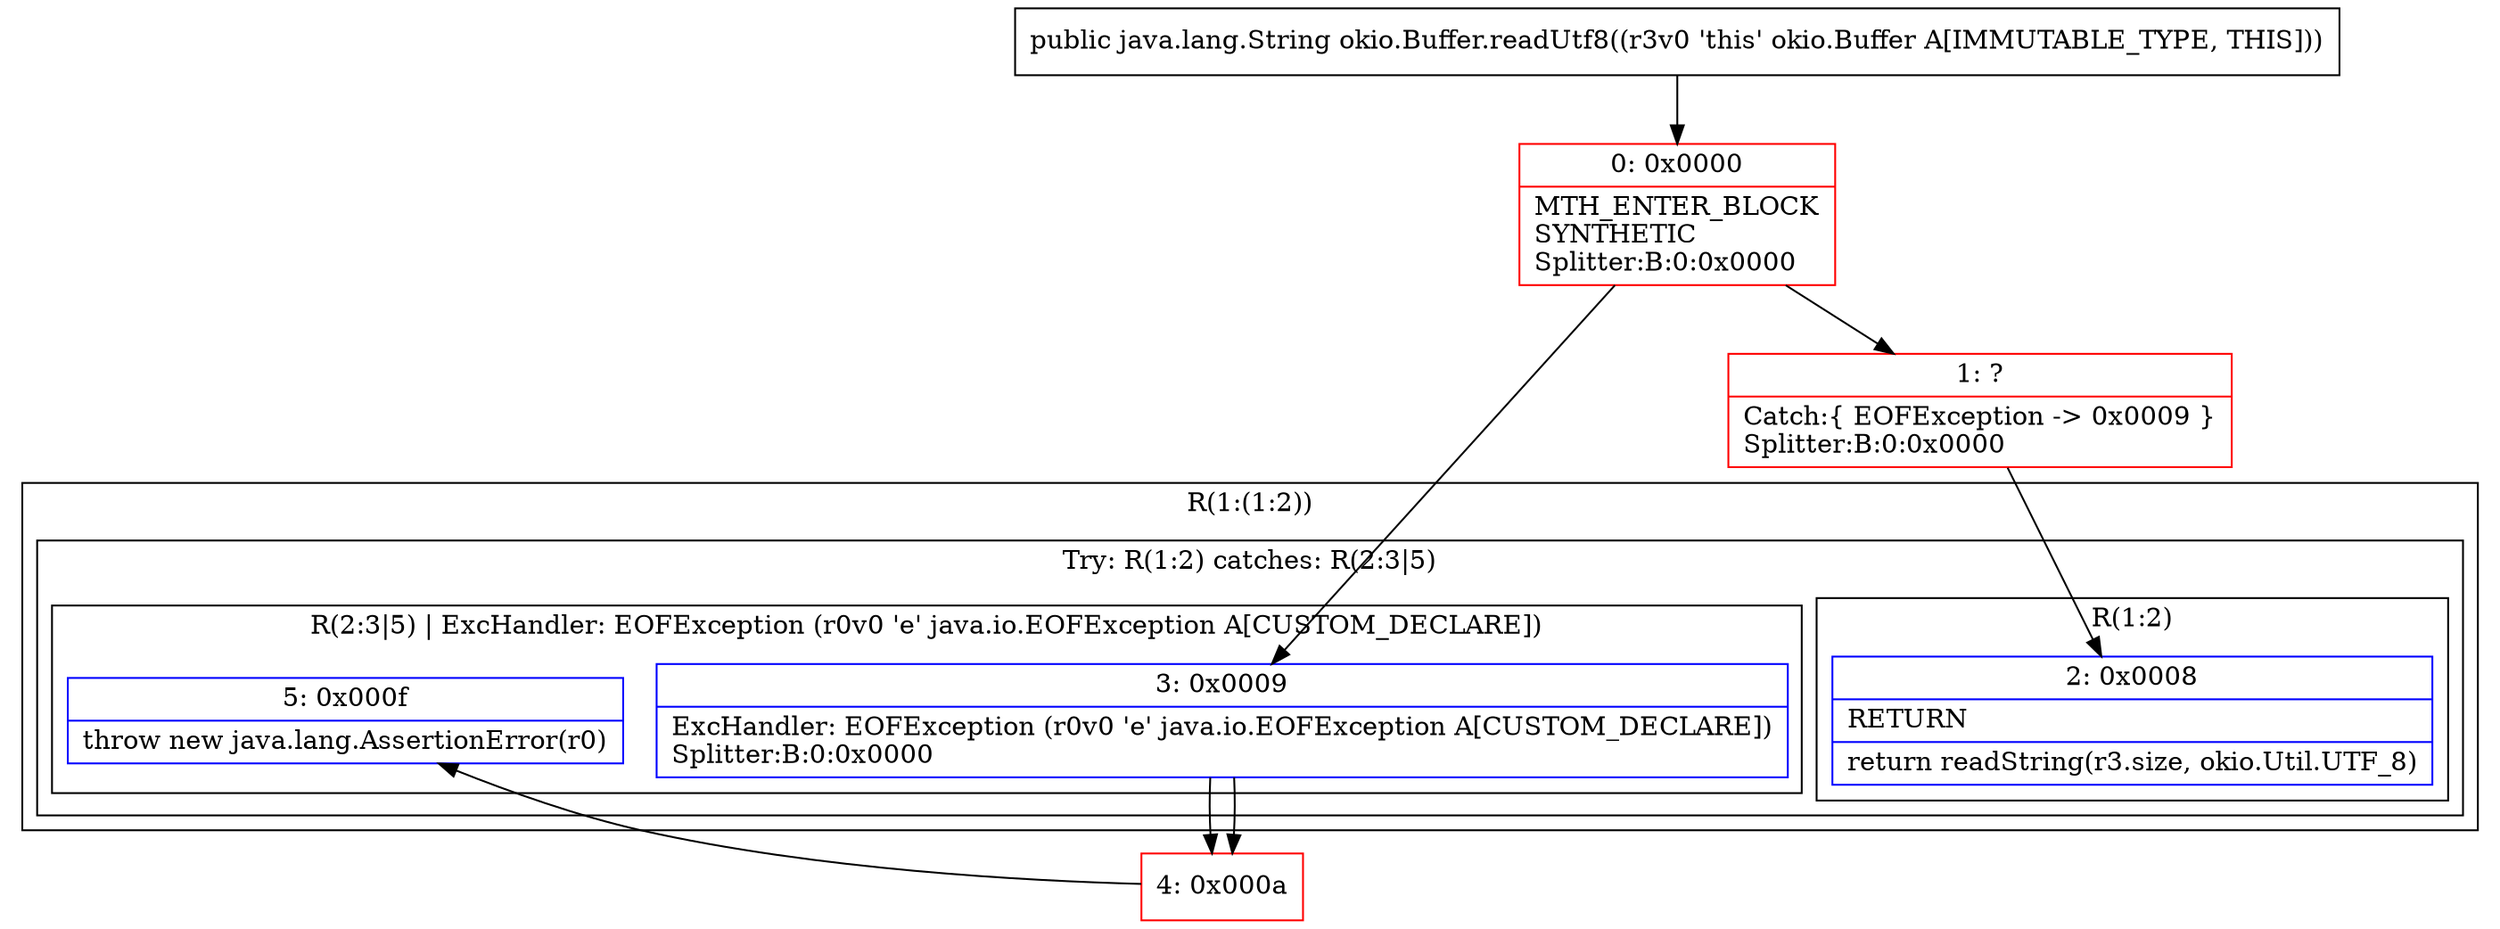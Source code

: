 digraph "CFG forokio.Buffer.readUtf8()Ljava\/lang\/String;" {
subgraph cluster_Region_2063759392 {
label = "R(1:(1:2))";
node [shape=record,color=blue];
subgraph cluster_TryCatchRegion_293735858 {
label = "Try: R(1:2) catches: R(2:3|5)";
node [shape=record,color=blue];
subgraph cluster_Region_473257232 {
label = "R(1:2)";
node [shape=record,color=blue];
Node_2 [shape=record,label="{2\:\ 0x0008|RETURN\l|return readString(r3.size, okio.Util.UTF_8)\l}"];
}
subgraph cluster_Region_2083549657 {
label = "R(2:3|5) | ExcHandler: EOFException (r0v0 'e' java.io.EOFException A[CUSTOM_DECLARE])\l";
node [shape=record,color=blue];
Node_3 [shape=record,label="{3\:\ 0x0009|ExcHandler: EOFException (r0v0 'e' java.io.EOFException A[CUSTOM_DECLARE])\lSplitter:B:0:0x0000\l}"];
Node_5 [shape=record,label="{5\:\ 0x000f|throw new java.lang.AssertionError(r0)\l}"];
}
}
}
subgraph cluster_Region_2083549657 {
label = "R(2:3|5) | ExcHandler: EOFException (r0v0 'e' java.io.EOFException A[CUSTOM_DECLARE])\l";
node [shape=record,color=blue];
Node_3 [shape=record,label="{3\:\ 0x0009|ExcHandler: EOFException (r0v0 'e' java.io.EOFException A[CUSTOM_DECLARE])\lSplitter:B:0:0x0000\l}"];
Node_5 [shape=record,label="{5\:\ 0x000f|throw new java.lang.AssertionError(r0)\l}"];
}
Node_0 [shape=record,color=red,label="{0\:\ 0x0000|MTH_ENTER_BLOCK\lSYNTHETIC\lSplitter:B:0:0x0000\l}"];
Node_1 [shape=record,color=red,label="{1\:\ ?|Catch:\{ EOFException \-\> 0x0009 \}\lSplitter:B:0:0x0000\l}"];
Node_4 [shape=record,color=red,label="{4\:\ 0x000a}"];
MethodNode[shape=record,label="{public java.lang.String okio.Buffer.readUtf8((r3v0 'this' okio.Buffer A[IMMUTABLE_TYPE, THIS])) }"];
MethodNode -> Node_0;
Node_3 -> Node_4;
Node_3 -> Node_4;
Node_0 -> Node_1;
Node_0 -> Node_3;
Node_1 -> Node_2;
Node_4 -> Node_5;
}

